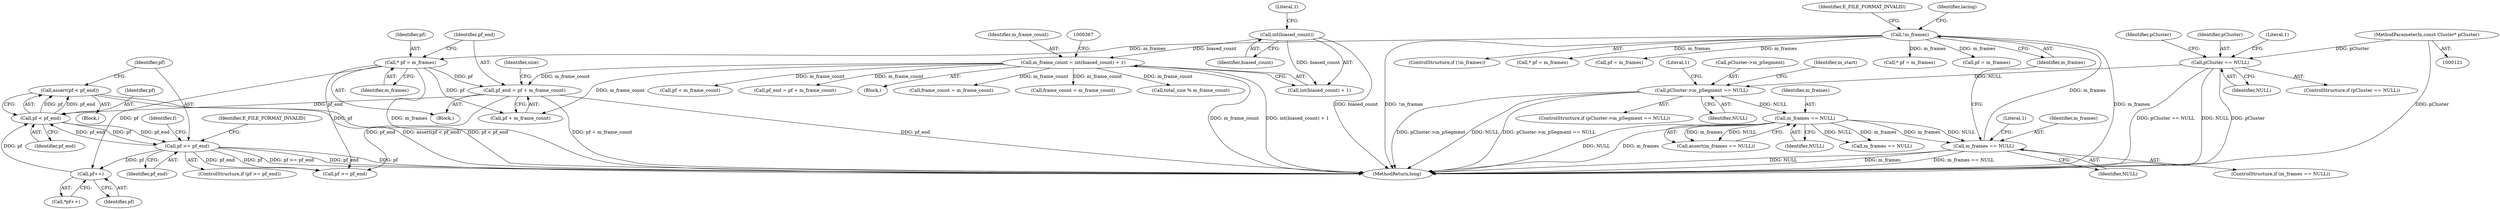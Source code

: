 digraph "0_Android_cc274e2abe8b2a6698a5c47d8aa4bb45f1f9538d_33@API" {
"1000450" [label="(Call,assert(pf < pf_end))"];
"1000451" [label="(Call,pf < pf_end)"];
"1000448" [label="(Call,pf++)"];
"1000455" [label="(Call,pf >= pf_end)"];
"1000389" [label="(Call,* pf = m_frames)"];
"1000379" [label="(Call,!m_frames)"];
"1000372" [label="(Call,m_frames == NULL)"];
"1000153" [label="(Call,m_frames == NULL)"];
"1000132" [label="(Call,pCluster->m_pSegment == NULL)"];
"1000125" [label="(Call,pCluster == NULL)"];
"1000122" [label="(MethodParameterIn,const Cluster* pCluster)"];
"1000392" [label="(Call,pf_end = pf + m_frame_count)"];
"1000360" [label="(Call,m_frame_count = int(biased_count) + 1)"];
"1000363" [label="(Call,int(biased_count))"];
"1000133" [label="(Call,pCluster->m_pSegment)"];
"1000361" [label="(Identifier,m_frame_count)"];
"1000761" [label="(Call,pf + m_frame_count)"];
"1000124" [label="(ControlStructure,if (pCluster == NULL))"];
"1000452" [label="(Identifier,pf)"];
"1000759" [label="(Call,pf_end = pf + m_frame_count)"];
"1000385" [label="(Identifier,lacing)"];
"1000409" [label="(Block,)"];
"1000378" [label="(ControlStructure,if (!m_frames))"];
"1000455" [label="(Call,pf >= pf_end)"];
"1000756" [label="(Call,* pf = m_frames)"];
"1000372" [label="(Call,m_frames == NULL)"];
"1000454" [label="(ControlStructure,if (pf >= pf_end))"];
"1000544" [label="(Call,pf = m_frames)"];
"1000389" [label="(Call,* pf = m_frames)"];
"1000134" [label="(Identifier,pCluster)"];
"1000123" [label="(Block,)"];
"1000390" [label="(Identifier,pf)"];
"1001066" [label="(MethodReturn,long)"];
"1000714" [label="(Call,frame_count = m_frame_count)"];
"1000152" [label="(Call,assert(m_frames == NULL))"];
"1000155" [label="(Identifier,NULL)"];
"1000125" [label="(Call,pCluster == NULL)"];
"1000399" [label="(Identifier,size)"];
"1000380" [label="(Identifier,m_frames)"];
"1000447" [label="(Call,*pf++)"];
"1000292" [label="(Call,m_frames == NULL)"];
"1000377" [label="(Literal,1)"];
"1000142" [label="(Identifier,m_start)"];
"1000453" [label="(Identifier,pf_end)"];
"1000392" [label="(Call,pf_end = pf + m_frame_count)"];
"1000127" [label="(Identifier,NULL)"];
"1000457" [label="(Identifier,pf_end)"];
"1000126" [label="(Identifier,pCluster)"];
"1000130" [label="(Literal,1)"];
"1000364" [label="(Identifier,biased_count)"];
"1000402" [label="(Call,frame_count = m_frame_count)"];
"1000374" [label="(Identifier,NULL)"];
"1000363" [label="(Call,int(biased_count))"];
"1000382" [label="(Identifier,E_FILE_FORMAT_INVALID)"];
"1000379" [label="(Call,!m_frames)"];
"1000616" [label="(Call,total_size % m_frame_count)"];
"1000387" [label="(Block,)"];
"1000639" [label="(Call,* pf = m_frames)"];
"1000139" [label="(Literal,1)"];
"1000373" [label="(Identifier,m_frames)"];
"1000483" [label="(Call,pf >= pf_end)"];
"1000371" [label="(ControlStructure,if (m_frames == NULL))"];
"1000362" [label="(Call,int(biased_count) + 1)"];
"1000456" [label="(Identifier,pf)"];
"1000153" [label="(Call,m_frames == NULL)"];
"1000450" [label="(Call,assert(pf < pf_end))"];
"1000132" [label="(Call,pCluster->m_pSegment == NULL)"];
"1000154" [label="(Identifier,m_frames)"];
"1000365" [label="(Literal,1)"];
"1000122" [label="(MethodParameterIn,const Cluster* pCluster)"];
"1000360" [label="(Call,m_frame_count = int(biased_count) + 1)"];
"1000448" [label="(Call,pf++)"];
"1000393" [label="(Identifier,pf_end)"];
"1000462" [label="(Identifier,f)"];
"1000451" [label="(Call,pf < pf_end)"];
"1000394" [label="(Call,pf + m_frame_count)"];
"1000449" [label="(Identifier,pf)"];
"1000131" [label="(ControlStructure,if (pCluster->m_pSegment == NULL))"];
"1000459" [label="(Identifier,E_FILE_FORMAT_INVALID)"];
"1001016" [label="(Call,pf = m_frames)"];
"1000391" [label="(Identifier,m_frames)"];
"1000136" [label="(Identifier,NULL)"];
"1000450" -> "1000409"  [label="AST: "];
"1000450" -> "1000451"  [label="CFG: "];
"1000451" -> "1000450"  [label="AST: "];
"1000456" -> "1000450"  [label="CFG: "];
"1000450" -> "1001066"  [label="DDG: assert(pf < pf_end)"];
"1000450" -> "1001066"  [label="DDG: pf < pf_end"];
"1000451" -> "1000450"  [label="DDG: pf"];
"1000451" -> "1000450"  [label="DDG: pf_end"];
"1000451" -> "1000453"  [label="CFG: "];
"1000452" -> "1000451"  [label="AST: "];
"1000453" -> "1000451"  [label="AST: "];
"1000448" -> "1000451"  [label="DDG: pf"];
"1000455" -> "1000451"  [label="DDG: pf_end"];
"1000392" -> "1000451"  [label="DDG: pf_end"];
"1000451" -> "1000455"  [label="DDG: pf"];
"1000451" -> "1000455"  [label="DDG: pf_end"];
"1000448" -> "1000447"  [label="AST: "];
"1000448" -> "1000449"  [label="CFG: "];
"1000449" -> "1000448"  [label="AST: "];
"1000447" -> "1000448"  [label="CFG: "];
"1000455" -> "1000448"  [label="DDG: pf"];
"1000389" -> "1000448"  [label="DDG: pf"];
"1000455" -> "1000454"  [label="AST: "];
"1000455" -> "1000457"  [label="CFG: "];
"1000456" -> "1000455"  [label="AST: "];
"1000457" -> "1000455"  [label="AST: "];
"1000459" -> "1000455"  [label="CFG: "];
"1000462" -> "1000455"  [label="CFG: "];
"1000455" -> "1001066"  [label="DDG: pf >= pf_end"];
"1000455" -> "1001066"  [label="DDG: pf_end"];
"1000455" -> "1001066"  [label="DDG: pf"];
"1000455" -> "1000483"  [label="DDG: pf"];
"1000455" -> "1000483"  [label="DDG: pf_end"];
"1000389" -> "1000387"  [label="AST: "];
"1000389" -> "1000391"  [label="CFG: "];
"1000390" -> "1000389"  [label="AST: "];
"1000391" -> "1000389"  [label="AST: "];
"1000393" -> "1000389"  [label="CFG: "];
"1000389" -> "1001066"  [label="DDG: m_frames"];
"1000379" -> "1000389"  [label="DDG: m_frames"];
"1000389" -> "1000392"  [label="DDG: pf"];
"1000389" -> "1000394"  [label="DDG: pf"];
"1000389" -> "1000483"  [label="DDG: pf"];
"1000379" -> "1000378"  [label="AST: "];
"1000379" -> "1000380"  [label="CFG: "];
"1000380" -> "1000379"  [label="AST: "];
"1000382" -> "1000379"  [label="CFG: "];
"1000385" -> "1000379"  [label="CFG: "];
"1000379" -> "1001066"  [label="DDG: m_frames"];
"1000379" -> "1001066"  [label="DDG: !m_frames"];
"1000372" -> "1000379"  [label="DDG: m_frames"];
"1000379" -> "1000544"  [label="DDG: m_frames"];
"1000379" -> "1000639"  [label="DDG: m_frames"];
"1000379" -> "1000756"  [label="DDG: m_frames"];
"1000379" -> "1001016"  [label="DDG: m_frames"];
"1000372" -> "1000371"  [label="AST: "];
"1000372" -> "1000374"  [label="CFG: "];
"1000373" -> "1000372"  [label="AST: "];
"1000374" -> "1000372"  [label="AST: "];
"1000377" -> "1000372"  [label="CFG: "];
"1000380" -> "1000372"  [label="CFG: "];
"1000372" -> "1001066"  [label="DDG: m_frames"];
"1000372" -> "1001066"  [label="DDG: m_frames == NULL"];
"1000372" -> "1001066"  [label="DDG: NULL"];
"1000153" -> "1000372"  [label="DDG: m_frames"];
"1000153" -> "1000372"  [label="DDG: NULL"];
"1000153" -> "1000152"  [label="AST: "];
"1000153" -> "1000155"  [label="CFG: "];
"1000154" -> "1000153"  [label="AST: "];
"1000155" -> "1000153"  [label="AST: "];
"1000152" -> "1000153"  [label="CFG: "];
"1000153" -> "1001066"  [label="DDG: NULL"];
"1000153" -> "1001066"  [label="DDG: m_frames"];
"1000153" -> "1000152"  [label="DDG: m_frames"];
"1000153" -> "1000152"  [label="DDG: NULL"];
"1000132" -> "1000153"  [label="DDG: NULL"];
"1000153" -> "1000292"  [label="DDG: m_frames"];
"1000153" -> "1000292"  [label="DDG: NULL"];
"1000132" -> "1000131"  [label="AST: "];
"1000132" -> "1000136"  [label="CFG: "];
"1000133" -> "1000132"  [label="AST: "];
"1000136" -> "1000132"  [label="AST: "];
"1000139" -> "1000132"  [label="CFG: "];
"1000142" -> "1000132"  [label="CFG: "];
"1000132" -> "1001066"  [label="DDG: pCluster->m_pSegment == NULL"];
"1000132" -> "1001066"  [label="DDG: pCluster->m_pSegment"];
"1000132" -> "1001066"  [label="DDG: NULL"];
"1000125" -> "1000132"  [label="DDG: NULL"];
"1000125" -> "1000124"  [label="AST: "];
"1000125" -> "1000127"  [label="CFG: "];
"1000126" -> "1000125"  [label="AST: "];
"1000127" -> "1000125"  [label="AST: "];
"1000130" -> "1000125"  [label="CFG: "];
"1000134" -> "1000125"  [label="CFG: "];
"1000125" -> "1001066"  [label="DDG: pCluster"];
"1000125" -> "1001066"  [label="DDG: pCluster == NULL"];
"1000125" -> "1001066"  [label="DDG: NULL"];
"1000122" -> "1000125"  [label="DDG: pCluster"];
"1000122" -> "1000121"  [label="AST: "];
"1000122" -> "1001066"  [label="DDG: pCluster"];
"1000392" -> "1000387"  [label="AST: "];
"1000392" -> "1000394"  [label="CFG: "];
"1000393" -> "1000392"  [label="AST: "];
"1000394" -> "1000392"  [label="AST: "];
"1000399" -> "1000392"  [label="CFG: "];
"1000392" -> "1001066"  [label="DDG: pf + m_frame_count"];
"1000392" -> "1001066"  [label="DDG: pf_end"];
"1000360" -> "1000392"  [label="DDG: m_frame_count"];
"1000392" -> "1000483"  [label="DDG: pf_end"];
"1000360" -> "1000123"  [label="AST: "];
"1000360" -> "1000362"  [label="CFG: "];
"1000361" -> "1000360"  [label="AST: "];
"1000362" -> "1000360"  [label="AST: "];
"1000367" -> "1000360"  [label="CFG: "];
"1000360" -> "1001066"  [label="DDG: m_frame_count"];
"1000360" -> "1001066"  [label="DDG: int(biased_count) + 1"];
"1000363" -> "1000360"  [label="DDG: biased_count"];
"1000360" -> "1000394"  [label="DDG: m_frame_count"];
"1000360" -> "1000402"  [label="DDG: m_frame_count"];
"1000360" -> "1000616"  [label="DDG: m_frame_count"];
"1000360" -> "1000714"  [label="DDG: m_frame_count"];
"1000360" -> "1000759"  [label="DDG: m_frame_count"];
"1000360" -> "1000761"  [label="DDG: m_frame_count"];
"1000363" -> "1000362"  [label="AST: "];
"1000363" -> "1000364"  [label="CFG: "];
"1000364" -> "1000363"  [label="AST: "];
"1000365" -> "1000363"  [label="CFG: "];
"1000363" -> "1001066"  [label="DDG: biased_count"];
"1000363" -> "1000362"  [label="DDG: biased_count"];
}
